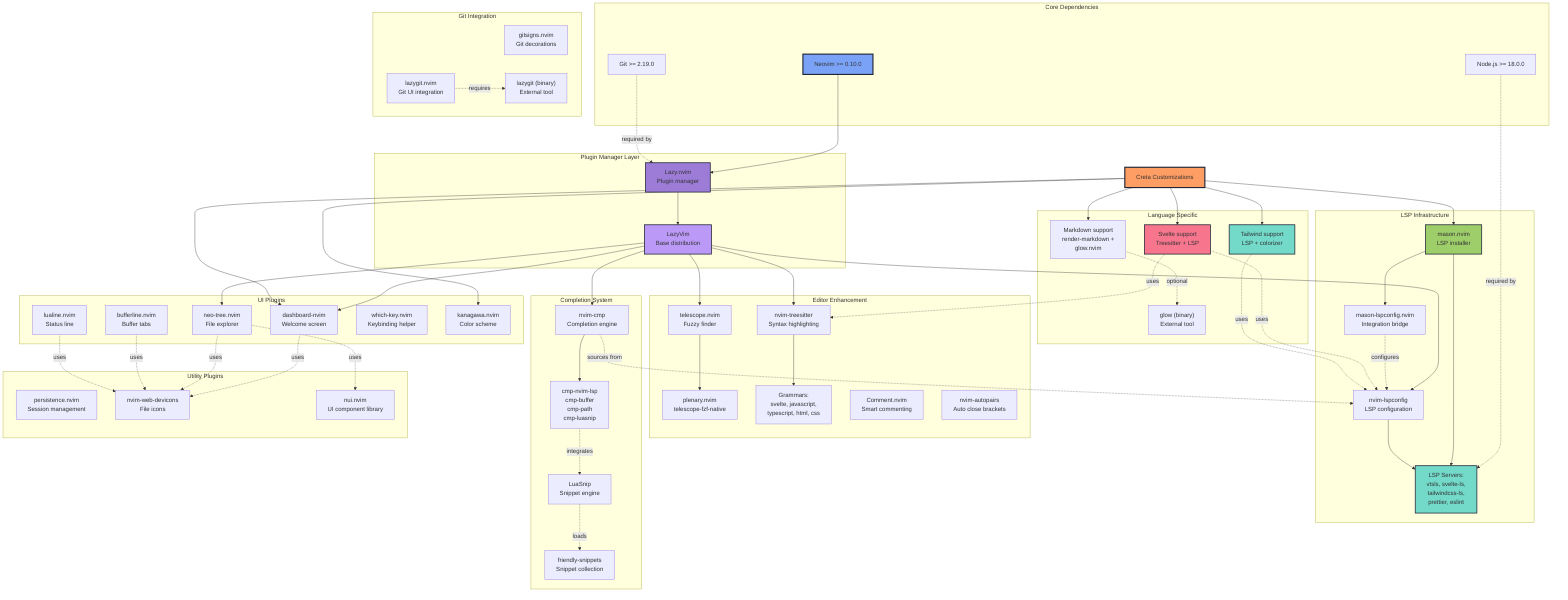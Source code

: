 graph TB
    subgraph "Core Dependencies"
        Neovim["Neovim >= 0.10.0"]
        Git["Git >= 2.19.0"]
        NodeJS["Node.js >= 18.0.0"]
    end

    subgraph "Plugin Manager Layer"
        LazyNvim["Lazy.nvim<br/>Plugin manager"]
        LazyVim["LazyVim<br/>Base distribution"]
    end

    subgraph "UI Plugins"
        Dashboard["dashboard-nvim<br/>Welcome screen"]
        NeoTree["neo-tree.nvim<br/>File explorer"]
        Bufferline["bufferline.nvim<br/>Buffer tabs"]
        Lualine["lualine.nvim<br/>Status line"]
        WhichKey["which-key.nvim<br/>Keybinding helper"]
        Kanagawa["kanagawa.nvim<br/>Color scheme"]
    end

    subgraph "Editor Enhancement"
        Telescope["telescope.nvim<br/>Fuzzy finder"]
        TelescopeDeps["plenary.nvim<br/>telescope-fzf-native"]
        Treesitter["nvim-treesitter<br/>Syntax highlighting"]
        TreesitterGrammars["Grammars:<br/>svelte, javascript,<br/>typescript, html, css"]
        Comment["Comment.nvim<br/>Smart commenting"]
        Autopairs["nvim-autopairs<br/>Auto close brackets"]
    end

    subgraph "LSP Infrastructure"
        LspConfig["nvim-lspconfig<br/>LSP configuration"]
        Mason["mason.nvim<br/>LSP installer"]
        MasonLsp["mason-lspconfig.nvim<br/>Integration bridge"]
        MasonServers["LSP Servers:<br/>vtsls, svelte-ls,<br/>tailwindcss-ls,<br/>prettier, eslint"]
    end

    subgraph "Completion System"
        NvimCmp["nvim-cmp<br/>Completion engine"]
        CmpSources["cmp-nvim-lsp<br/>cmp-buffer<br/>cmp-path<br/>cmp-luasnip"]
        LuaSnip["LuaSnip<br/>Snippet engine"]
        FriendlySnippets["friendly-snippets<br/>Snippet collection"]
    end

    subgraph "Git Integration"
        Gitsigns["gitsigns.nvim<br/>Git decorations"]
        Lazygit["lazygit.nvim<br/>Git UI integration"]
        LazygitBin["lazygit (binary)<br/>External tool"]
    end

    subgraph "Language Specific"
        SvelteLSP["Svelte support<br/>Treesitter + LSP"]
        TailwindLSP["Tailwind support<br/>LSP + colorizer"]
        MarkdownPlugins["Markdown support<br/>render-markdown +<br/>glow.nvim"]
        Glow["glow (binary)<br/>External tool"]
    end

    subgraph "Utility Plugins"
        Persistence["persistence.nvim<br/>Session management"]
        WebDevicons["nvim-web-devicons<br/>File icons"]
        NuiNvim["nui.nvim<br/>UI component library"]
    end

    %% Core dependencies
    Neovim --> LazyNvim
    Git -.->|required by| LazyNvim
    NodeJS -.->|required by| MasonServers

    %% Plugin manager
    LazyNvim --> LazyVim
    LazyVim --> Dashboard
    LazyVim --> NeoTree
    LazyVim --> Telescope
    LazyVim --> Treesitter
    LazyVim --> LspConfig
    LazyVim --> NvimCmp

    %% UI dependencies
    Dashboard -.->|uses| WebDevicons
    NeoTree -.->|uses| WebDevicons
    NeoTree -.->|uses| NuiNvim
    Bufferline -.->|uses| WebDevicons
    Lualine -.->|uses| WebDevicons

    %% Editor enhancements
    Telescope --> TelescopeDeps
    Treesitter --> TreesitterGrammars
    NvimCmp --> CmpSources
    CmpSources -.->|integrates| LuaSnip
    LuaSnip -.->|loads| FriendlySnippets

    %% LSP setup
    Mason --> MasonLsp
    MasonLsp -.->|configures| LspConfig
    Mason --> MasonServers
    LspConfig --> MasonServers
    NvimCmp -.->|sources from| LspConfig

    %% Git integration
    Lazygit -.->|requires| LazygitBin

    %% Language specific
    SvelteLSP -.->|uses| Treesitter
    SvelteLSP -.->|uses| LspConfig
    TailwindLSP -.->|uses| LspConfig
    MarkdownPlugins -.->|optional| Glow

    %% Creta customizations
    CretaCustom["Creta Customizations"]
    CretaCustom --> Dashboard
    CretaCustom --> Mason
    CretaCustom --> SvelteLSP
    CretaCustom --> TailwindLSP
    CretaCustom --> MarkdownPlugins
    CretaCustom --> Kanagawa

    style Neovim fill:#7aa2f7,stroke:#1f2335,stroke-width:3px
    style LazyNvim fill:#9d7cd8,stroke:#1f2335,stroke-width:2px
    style LazyVim fill:#bb9af7,stroke:#1f2335,stroke-width:2px
    style CretaCustom fill:#ff9e64,stroke:#1f2335,stroke-width:3px
    style Mason fill:#9ece6a,stroke:#1f2335,stroke-width:2px
    style MasonServers fill:#73daca,stroke:#1f2335,stroke-width:2px
    style SvelteLSP fill:#f7768e,stroke:#1f2335,stroke-width:2px
    style TailwindLSP fill:#73daca,stroke:#1f2335,stroke-width:2px